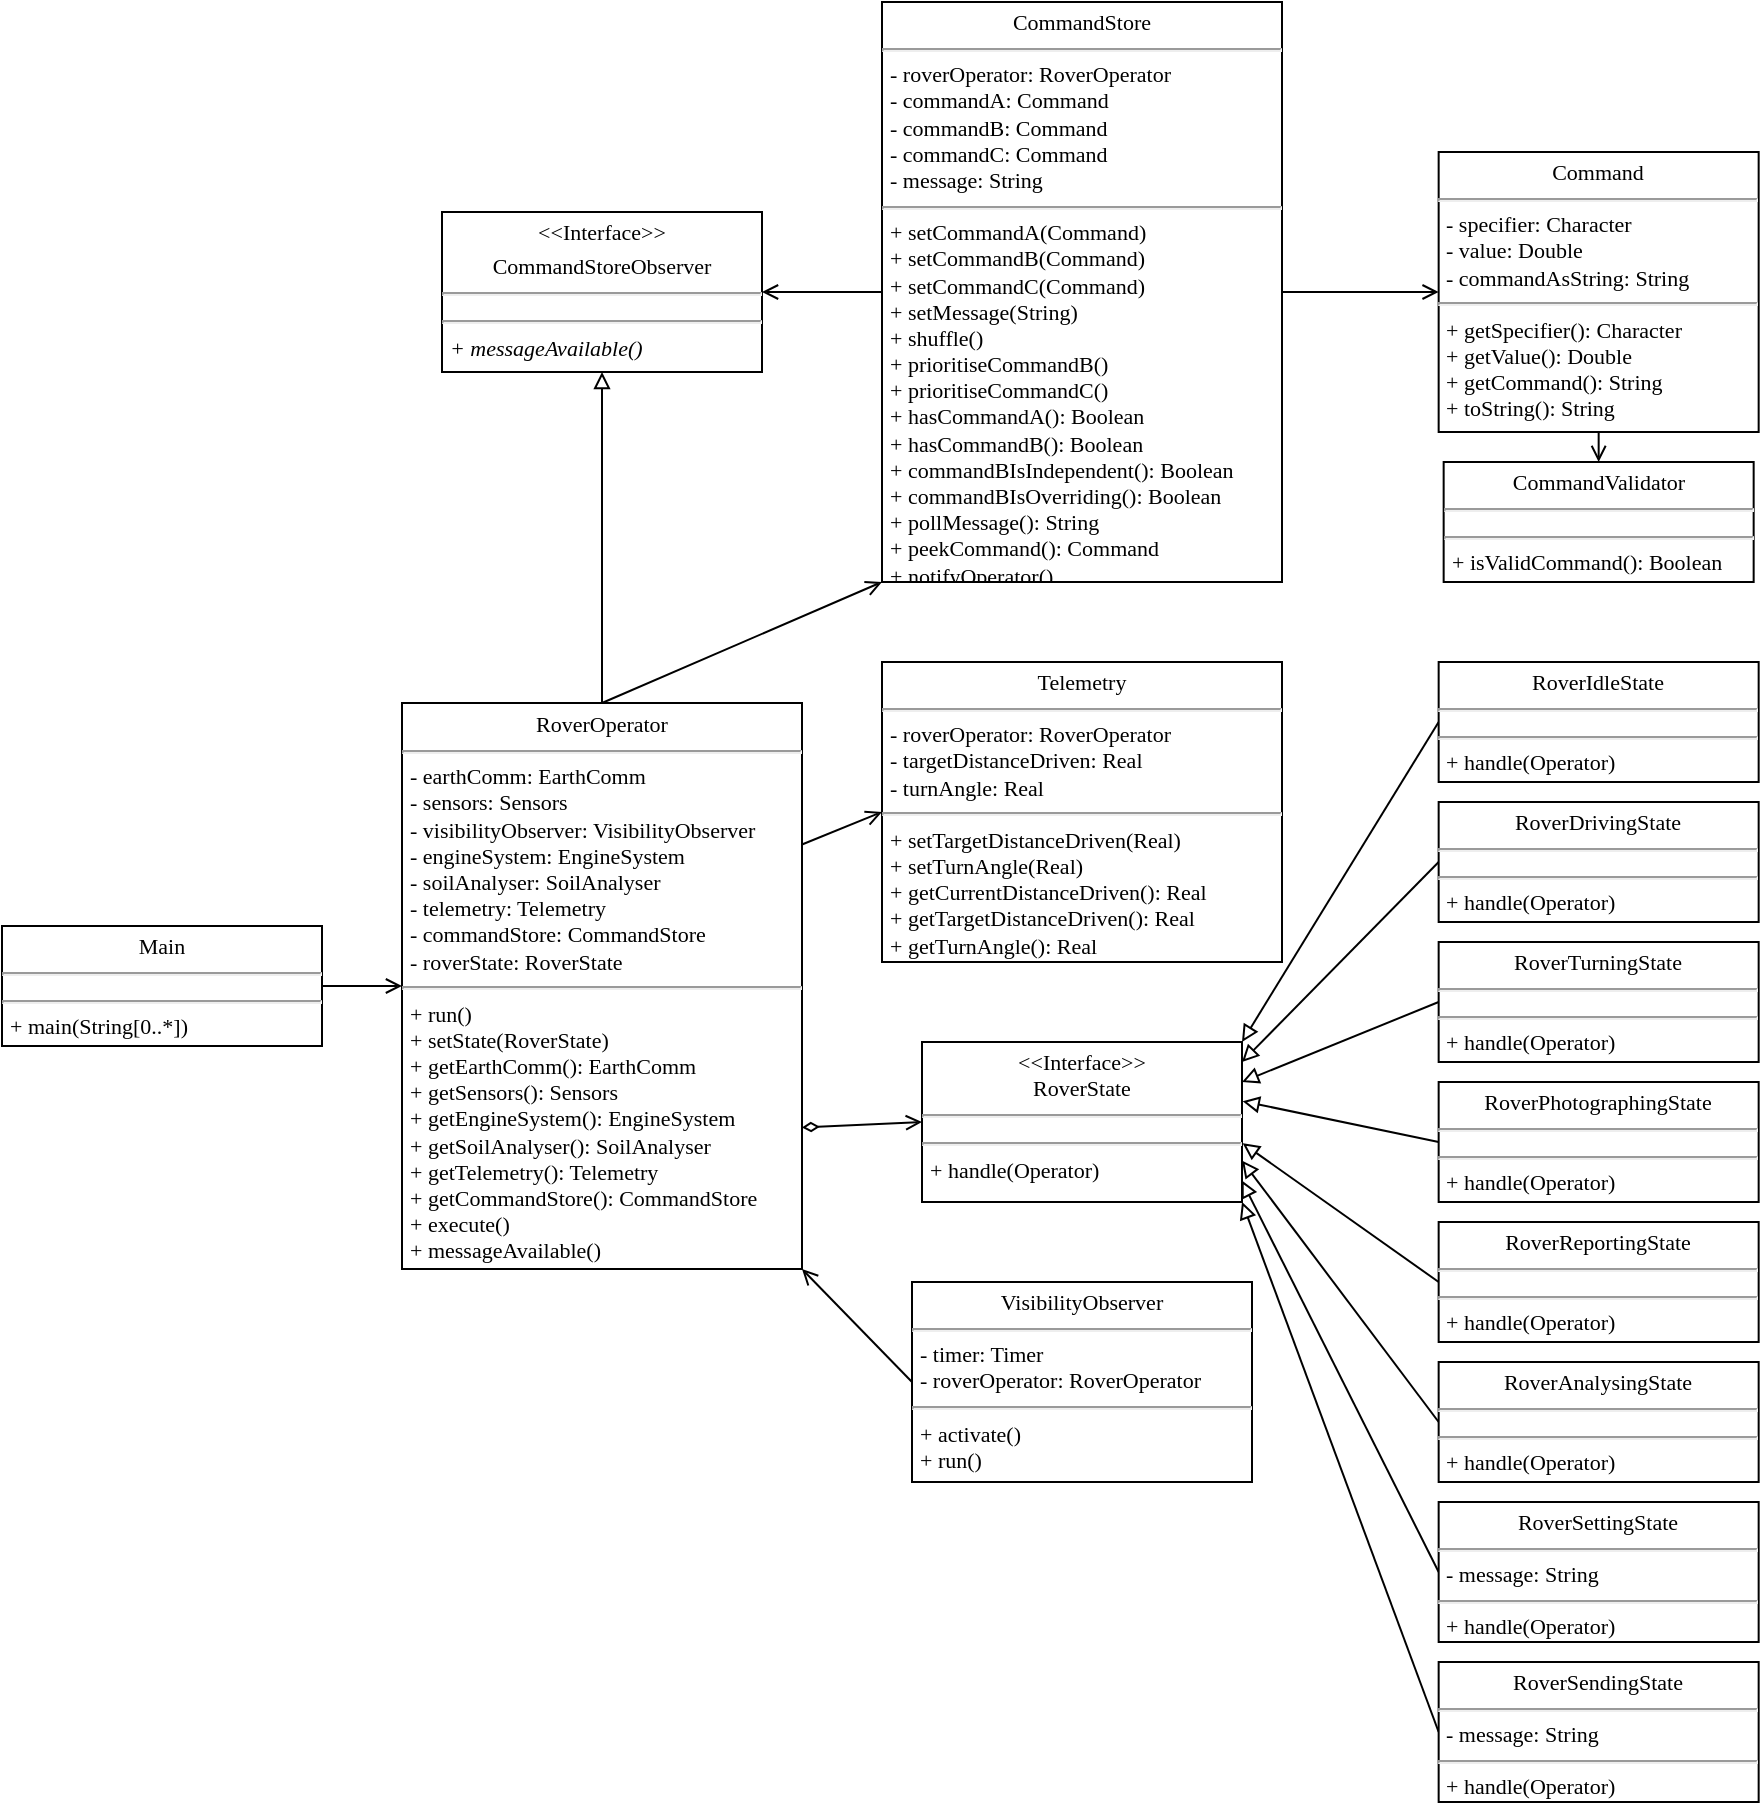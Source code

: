 <mxfile version="14.7.2" type="google"><diagram id="PtzXOtd6muqIWCT_vOLY" name="Page-1"><mxGraphModel dx="449" dy="1511" grid="1" gridSize="10" guides="1" tooltips="1" connect="1" arrows="1" fold="1" page="1" pageScale="1" pageWidth="1200" pageHeight="1200" math="0" shadow="0"><root><mxCell id="0"/><mxCell id="1" parent="0"/><mxCell id="zJYIl2VYwkLBs9Kz0dbg-18" value="" style="edgeStyle=orthogonalEdgeStyle;rounded=0;orthogonalLoop=1;jettySize=auto;html=1;fontFamily=Fira Sans;fontSource=https%3A%2F%2Ffonts.googleapis.com%2Fcss%3Ffamily%3DFira%2BSans;fontSize=11;endArrow=block;endFill=0;" parent="1" source="Jwjk3C5-uj6G5YzvJwvK-5" target="25NDNAPCeIxMXR7LRKXe-2" edge="1"><mxGeometry relative="1" as="geometry"/></mxCell><mxCell id="zJYIl2VYwkLBs9Kz0dbg-30" style="rounded=0;orthogonalLoop=1;jettySize=auto;html=1;exitX=0.5;exitY=0;exitDx=0;exitDy=0;entryX=0;entryY=1;entryDx=0;entryDy=0;fontFamily=Fira Sans;fontSource=https%3A%2F%2Ffonts.googleapis.com%2Fcss%3Ffamily%3DFira%2BSans;fontSize=11;endArrow=open;endFill=0;" parent="1" source="Jwjk3C5-uj6G5YzvJwvK-5" target="25NDNAPCeIxMXR7LRKXe-1" edge="1"><mxGeometry relative="1" as="geometry"/></mxCell><mxCell id="zJYIl2VYwkLBs9Kz0dbg-45" style="edgeStyle=none;rounded=0;orthogonalLoop=1;jettySize=auto;html=1;exitX=1;exitY=0.75;exitDx=0;exitDy=0;entryX=0;entryY=0.5;entryDx=0;entryDy=0;fontFamily=Fira Sans;fontSource=https%3A%2F%2Ffonts.googleapis.com%2Fcss%3Ffamily%3DFira%2BSans;fontSize=11;endArrow=open;endFill=0;startArrow=diamondThin;startFill=0;" parent="1" source="Jwjk3C5-uj6G5YzvJwvK-5" target="zJYIl2VYwkLBs9Kz0dbg-13" edge="1"><mxGeometry relative="1" as="geometry"/></mxCell><mxCell id="zJYIl2VYwkLBs9Kz0dbg-61" style="edgeStyle=none;rounded=0;orthogonalLoop=1;jettySize=auto;html=1;exitX=1;exitY=0.25;exitDx=0;exitDy=0;entryX=0;entryY=0.5;entryDx=0;entryDy=0;fontFamily=Fira Sans;fontSource=https%3A%2F%2Ffonts.googleapis.com%2Fcss%3Ffamily%3DFira%2BSans;fontSize=11;startArrow=none;startFill=0;endArrow=open;endFill=0;" parent="1" source="Jwjk3C5-uj6G5YzvJwvK-5" target="25NDNAPCeIxMXR7LRKXe-7" edge="1"><mxGeometry relative="1" as="geometry"/></mxCell><mxCell id="Jwjk3C5-uj6G5YzvJwvK-5" value="&lt;p style=&quot;margin: 4px 0px 0px ; text-align: center ; font-size: 11px&quot;&gt;RoverOperator&lt;/p&gt;&lt;hr style=&quot;font-size: 11px&quot;&gt;&lt;p style=&quot;margin: 0px 0px 0px 4px ; font-size: 11px&quot;&gt;- earthComm: EarthComm&lt;/p&gt;&lt;p style=&quot;margin: 0px 0px 0px 4px ; font-size: 11px&quot;&gt;- sensors: Sensors&lt;/p&gt;&lt;p style=&quot;margin: 0px 0px 0px 4px ; font-size: 11px&quot;&gt;- visibilityObserver: VisibilityObserver&lt;/p&gt;&lt;p style=&quot;margin: 0px 0px 0px 4px ; font-size: 11px&quot;&gt;- engineSystem: EngineSystem&lt;/p&gt;&lt;p style=&quot;margin: 0px 0px 0px 4px ; font-size: 11px&quot;&gt;- soilAnalyser: SoilAnalyser&lt;/p&gt;&lt;p style=&quot;margin: 0px 0px 0px 4px ; font-size: 11px&quot;&gt;- telemetry: Telemetry&lt;/p&gt;&lt;p style=&quot;margin: 0px 0px 0px 4px ; font-size: 11px&quot;&gt;- commandStore: CommandStore&lt;/p&gt;&lt;p style=&quot;margin: 0px 0px 0px 4px ; font-size: 11px&quot;&gt;- roverState: RoverState&lt;br style=&quot;font-size: 11px&quot;&gt;&lt;/p&gt;&lt;hr style=&quot;font-size: 11px&quot;&gt;&lt;p style=&quot;margin: 0px 0px 0px 4px ; font-size: 11px&quot;&gt;+ run()&lt;/p&gt;&lt;p style=&quot;margin: 0px 0px 0px 4px ; font-size: 11px&quot;&gt;+ setState(RoverState)&lt;/p&gt;&lt;p style=&quot;margin: 0px 0px 0px 4px ; font-size: 11px&quot;&gt;+ getEarthComm(): EarthComm&lt;/p&gt;&lt;p style=&quot;margin: 0px 0px 0px 4px ; font-size: 11px&quot;&gt;+ getSensors(): Sensors&lt;/p&gt;&lt;p style=&quot;margin: 0px 0px 0px 4px ; font-size: 11px&quot;&gt;+ getEngineSystem(): EngineSystem&lt;/p&gt;&lt;p style=&quot;margin: 0px 0px 0px 4px ; font-size: 11px&quot;&gt;+ getSoilAnalyser(): SoilAnalyser&lt;/p&gt;&lt;p style=&quot;margin: 0px 0px 0px 4px ; font-size: 11px&quot;&gt;+ getTelemetry(): Telemetry&lt;/p&gt;&lt;p style=&quot;margin: 0px 0px 0px 4px ; font-size: 11px&quot;&gt;+ getCommandStore(): CommandStore&lt;/p&gt;&lt;p style=&quot;margin: 0px 0px 0px 4px ; font-size: 11px&quot;&gt;+ execute()&lt;/p&gt;&lt;p style=&quot;margin: 0px 0px 0px 4px ; font-size: 11px&quot;&gt;+ messageAvailable()&lt;/p&gt;&lt;p style=&quot;margin: 0px 0px 0px 4px ; font-size: 11px&quot;&gt;&lt;span&gt;&lt;br&gt;&lt;/span&gt;&lt;/p&gt;" style="verticalAlign=top;align=left;overflow=fill;fontSize=11;fontFamily=Fira Sans;html=1;fontSource=https%3A%2F%2Ffonts.googleapis.com%2Fcss%3Ffamily%3DFira%2BSans;" parent="1" vertex="1"><mxGeometry x="320" y="220.5" width="200" height="283" as="geometry"/></mxCell><mxCell id="zJYIl2VYwkLBs9Kz0dbg-20" value="" style="edgeStyle=orthogonalEdgeStyle;rounded=0;orthogonalLoop=1;jettySize=auto;html=1;fontFamily=Fira Sans;fontSource=https%3A%2F%2Ffonts.googleapis.com%2Fcss%3Ffamily%3DFira%2BSans;fontSize=11;endArrow=open;endFill=0;" parent="1" source="25NDNAPCeIxMXR7LRKXe-1" target="25NDNAPCeIxMXR7LRKXe-2" edge="1"><mxGeometry relative="1" as="geometry"/></mxCell><mxCell id="zJYIl2VYwkLBs9Kz0dbg-24" value="" style="edgeStyle=orthogonalEdgeStyle;rounded=0;orthogonalLoop=1;jettySize=auto;html=1;fontFamily=Fira Sans;fontSource=https%3A%2F%2Ffonts.googleapis.com%2Fcss%3Ffamily%3DFira%2BSans;fontSize=11;endArrow=open;endFill=0;" parent="1" source="25NDNAPCeIxMXR7LRKXe-1" target="zJYIl2VYwkLBs9Kz0dbg-17" edge="1"><mxGeometry relative="1" as="geometry"/></mxCell><mxCell id="25NDNAPCeIxMXR7LRKXe-1" value="&lt;p style=&quot;margin: 4px 0px 0px ; text-align: center ; font-size: 11px&quot;&gt;CommandStore&lt;/p&gt;&lt;hr style=&quot;font-size: 11px&quot;&gt;&lt;p style=&quot;margin: 0px 0px 0px 4px ; font-size: 11px&quot;&gt;- roverOperator: RoverOperator&lt;/p&gt;&lt;p style=&quot;margin: 0px 0px 0px 4px ; font-size: 11px&quot;&gt;- commandA: Command&lt;/p&gt;&lt;p style=&quot;margin: 0px 0px 0px 4px ; font-size: 11px&quot;&gt;- commandB: Command&lt;/p&gt;&lt;p style=&quot;margin: 0px 0px 0px 4px ; font-size: 11px&quot;&gt;- commandC: Command&lt;/p&gt;&lt;p style=&quot;margin: 0px 0px 0px 4px ; font-size: 11px&quot;&gt;- message: String&lt;/p&gt;&lt;hr style=&quot;font-size: 11px&quot;&gt;&lt;p style=&quot;margin: 0px 0px 0px 4px ; font-size: 11px&quot;&gt;+ setCommandA(Command)&lt;/p&gt;&lt;p style=&quot;margin: 0px 0px 0px 4px ; font-size: 11px&quot;&gt;+ setCommandB(Command)&lt;/p&gt;&lt;p style=&quot;margin: 0px 0px 0px 4px ; font-size: 11px&quot;&gt;+ setCommandC(Command)&lt;/p&gt;&lt;p style=&quot;margin: 0px 0px 0px 4px ; font-size: 11px&quot;&gt;+ setMessage(String)&lt;/p&gt;&lt;p style=&quot;margin: 0px 0px 0px 4px ; font-size: 11px&quot;&gt;+ shuffle()&lt;/p&gt;&lt;p style=&quot;margin: 0px 0px 0px 4px ; font-size: 11px&quot;&gt;+ prioritiseCommandB()&lt;/p&gt;&lt;p style=&quot;margin: 0px 0px 0px 4px ; font-size: 11px&quot;&gt;+ prioritiseCommandC()&lt;/p&gt;&lt;p style=&quot;margin: 0px 0px 0px 4px ; font-size: 11px&quot;&gt;+ hasCommandA(): Boolean&lt;/p&gt;&lt;p style=&quot;margin: 0px 0px 0px 4px ; font-size: 11px&quot;&gt;+ hasCommandB(): Boolean&lt;/p&gt;&lt;p style=&quot;margin: 0px 0px 0px 4px ; font-size: 11px&quot;&gt;+ commandBIsIndependent(): Boolean&lt;/p&gt;&lt;p style=&quot;margin: 0px 0px 0px 4px ; font-size: 11px&quot;&gt;+ commandBIsOverriding(): Boolean&lt;/p&gt;&lt;p style=&quot;margin: 0px 0px 0px 4px ; font-size: 11px&quot;&gt;+ pollMessage(): String&lt;/p&gt;&lt;p style=&quot;margin: 0px 0px 0px 4px ; font-size: 11px&quot;&gt;+ peekCommand(): Command&lt;/p&gt;&lt;p style=&quot;margin: 0px 0px 0px 4px ; font-size: 11px&quot;&gt;+ notifyOperator()&lt;/p&gt;&lt;p style=&quot;margin: 0px 0px 0px 4px ; font-size: 11px&quot;&gt;&lt;br&gt;&lt;/p&gt;" style="verticalAlign=top;align=left;overflow=fill;fontSize=11;fontFamily=Fira Sans;html=1;fontSource=https%3A%2F%2Ffonts.googleapis.com%2Fcss%3Ffamily%3DFira%2BSans;" parent="1" vertex="1"><mxGeometry x="560" y="-130" width="200" height="290" as="geometry"/></mxCell><mxCell id="25NDNAPCeIxMXR7LRKXe-2" value="&lt;p style=&quot;margin: 4px 0px 0px ; text-align: center ; font-size: 11px&quot;&gt;&amp;lt;&amp;lt;Interface&amp;gt;&amp;gt;&lt;/p&gt;&lt;p style=&quot;margin: 4px 0px 0px ; text-align: center ; font-size: 11px&quot;&gt;CommandStoreObserver&lt;/p&gt;&lt;hr style=&quot;font-size: 11px&quot;&gt;&lt;p style=&quot;margin: 0px 0px 0px 4px ; font-size: 1px&quot;&gt;&lt;br&gt;&lt;/p&gt;&lt;hr style=&quot;font-size: 11px&quot;&gt;&lt;p style=&quot;margin: 0px 0px 0px 4px ; font-size: 11px&quot;&gt;&lt;i&gt;+ messageAvailable()&lt;/i&gt;&lt;/p&gt;" style="verticalAlign=top;align=left;overflow=fill;fontSize=11;fontFamily=Fira Sans;html=1;fontSource=https%3A%2F%2Ffonts.googleapis.com%2Fcss%3Ffamily%3DFira%2BSans;" parent="1" vertex="1"><mxGeometry x="340" y="-25" width="160" height="80" as="geometry"/></mxCell><mxCell id="25NDNAPCeIxMXR7LRKXe-7" value="&lt;p style=&quot;margin: 4px 0px 0px ; text-align: center ; font-size: 11px&quot;&gt;&lt;span&gt;Telemetry&lt;/span&gt;&lt;br&gt;&lt;/p&gt;&lt;hr style=&quot;font-size: 11px&quot;&gt;&lt;p style=&quot;margin: 0px 0px 0px 4px&quot;&gt;- roverOperator: RoverOperator&lt;br&gt;&lt;/p&gt;&lt;p style=&quot;margin: 0px 0px 0px 4px&quot;&gt;- targetDistanceDriven: Real&lt;/p&gt;&lt;p style=&quot;margin: 0px 0px 0px 4px&quot;&gt;- turnAngle: Real&lt;/p&gt;&lt;hr style=&quot;font-size: 11px&quot;&gt;&lt;p style=&quot;margin: 0px 0px 0px 4px ; font-size: 11px&quot;&gt;&lt;span&gt;+ setTargetDistanceDriven(Real)&lt;/span&gt;&lt;/p&gt;&lt;p style=&quot;margin: 0px 0px 0px 4px ; font-size: 11px&quot;&gt;&lt;span&gt;+ setTurnAngle(Real)&lt;/span&gt;&lt;/p&gt;&lt;p style=&quot;margin: 0px 0px 0px 4px ; font-size: 11px&quot;&gt;&lt;span&gt;+ getCurrentDistanceDriven(): Real&lt;/span&gt;&lt;/p&gt;&lt;p style=&quot;margin: 0px 0px 0px 4px ; font-size: 11px&quot;&gt;&lt;span&gt;+ getTargetDistanceDriven(): Real&lt;/span&gt;&lt;/p&gt;&lt;p style=&quot;margin: 0px 0px 0px 4px ; font-size: 11px&quot;&gt;&lt;span&gt;+ getTurnAngle(): Real&lt;/span&gt;&lt;/p&gt;" style="verticalAlign=top;align=left;overflow=fill;fontSize=11;fontFamily=Fira Sans;html=1;fontSource=https%3A%2F%2Ffonts.googleapis.com%2Fcss%3Ffamily%3DFira%2BSans;" parent="1" vertex="1"><mxGeometry x="560" y="200" width="200" height="150" as="geometry"/></mxCell><mxCell id="25NDNAPCeIxMXR7LRKXe-11" value="&lt;p style=&quot;margin: 4px 0px 0px ; text-align: center ; font-size: 11px&quot;&gt;&lt;span&gt;CommandValidator&lt;/span&gt;&lt;br&gt;&lt;/p&gt;&lt;hr style=&quot;font-size: 11px&quot;&gt;&lt;p style=&quot;margin: 0px 0px 0px 4px ; font-size: 1px ; line-height: 120%&quot;&gt;&lt;br&gt;&lt;/p&gt;&lt;hr style=&quot;font-size: 11px&quot;&gt;&lt;p style=&quot;margin: 0px 0px 0px 4px ; font-size: 11px&quot;&gt;+ isValidCommand(): Boolean&lt;/p&gt;" style="verticalAlign=top;align=left;overflow=fill;fontSize=11;fontFamily=Fira Sans;html=1;fontSource=https%3A%2F%2Ffonts.googleapis.com%2Fcss%3Ffamily%3DFira%2BSans;" parent="1" vertex="1"><mxGeometry x="840.83" y="100" width="155" height="60" as="geometry"/></mxCell><mxCell id="zJYIl2VYwkLBs9Kz0dbg-13" value="&lt;p style=&quot;margin: 4px 0px 0px ; text-align: center ; font-size: 11px&quot;&gt;&amp;lt;&amp;lt;Interface&amp;gt;&amp;gt;&lt;br style=&quot;font-size: 11px&quot;&gt;RoverState&lt;/p&gt;&lt;hr style=&quot;font-size: 11px&quot;&gt;&lt;p style=&quot;margin: 0px 0px 0px 4px ; font-size: 1px&quot;&gt;&lt;br&gt;&lt;/p&gt;&lt;hr style=&quot;font-size: 11px&quot;&gt;&lt;p style=&quot;margin: 0px 0px 0px 4px ; font-size: 11px&quot;&gt;+ handle(Operator)&lt;/p&gt;" style="verticalAlign=top;align=left;overflow=fill;fontSize=11;fontFamily=Fira Sans;html=1;fontSource=https%3A%2F%2Ffonts.googleapis.com%2Fcss%3Ffamily%3DFira%2BSans;" parent="1" vertex="1"><mxGeometry x="580" y="390" width="160" height="80" as="geometry"/></mxCell><mxCell id="zJYIl2VYwkLBs9Kz0dbg-60" value="" style="edgeStyle=none;rounded=0;orthogonalLoop=1;jettySize=auto;html=1;fontFamily=Fira Sans;fontSource=https%3A%2F%2Ffonts.googleapis.com%2Fcss%3Ffamily%3DFira%2BSans;fontSize=11;startArrow=none;startFill=0;endArrow=open;endFill=0;" parent="1" source="zJYIl2VYwkLBs9Kz0dbg-15" target="Jwjk3C5-uj6G5YzvJwvK-5" edge="1"><mxGeometry relative="1" as="geometry"/></mxCell><mxCell id="zJYIl2VYwkLBs9Kz0dbg-15" value="&lt;p style=&quot;margin: 4px 0px 0px ; text-align: center ; font-size: 11px&quot;&gt;Main&lt;/p&gt;&lt;hr style=&quot;font-size: 11px&quot;&gt;&lt;p style=&quot;margin: 0px 0px 0px 4px ; font-size: 1px&quot;&gt;&lt;br&gt;&lt;/p&gt;&lt;hr style=&quot;font-size: 11px&quot;&gt;&lt;p style=&quot;margin: 0px 0px 0px 4px ; font-size: 11px&quot;&gt;+ main(String[0..*])&lt;/p&gt;" style="verticalAlign=top;align=left;overflow=fill;fontSize=11;fontFamily=Fira Sans;html=1;fontSource=https%3A%2F%2Ffonts.googleapis.com%2Fcss%3Ffamily%3DFira%2BSans;" parent="1" vertex="1"><mxGeometry x="120" y="332" width="160" height="60" as="geometry"/></mxCell><mxCell id="fuvHst5MSriBn1hqqkFy-4" style="edgeStyle=orthogonalEdgeStyle;rounded=0;orthogonalLoop=1;jettySize=auto;html=1;exitX=0.5;exitY=1;exitDx=0;exitDy=0;entryX=0.5;entryY=0;entryDx=0;entryDy=0;endArrow=open;endFill=0;" edge="1" parent="1" source="zJYIl2VYwkLBs9Kz0dbg-17" target="25NDNAPCeIxMXR7LRKXe-11"><mxGeometry relative="1" as="geometry"/></mxCell><mxCell id="zJYIl2VYwkLBs9Kz0dbg-17" value="&lt;p style=&quot;margin: 4px 0px 0px ; text-align: center ; font-size: 11px&quot;&gt;&lt;span&gt;Command&lt;/span&gt;&lt;br&gt;&lt;/p&gt;&lt;hr style=&quot;font-size: 11px&quot;&gt;&lt;p style=&quot;margin: 0px 0px 0px 4px&quot;&gt;- specifier: Character&lt;/p&gt;&lt;p style=&quot;margin: 0px 0px 0px 4px&quot;&gt;- value: Double&lt;/p&gt;&lt;p style=&quot;margin: 0px 0px 0px 4px&quot;&gt;- commandAsString: String&lt;/p&gt;&lt;hr style=&quot;font-size: 11px&quot;&gt;&lt;p style=&quot;margin: 0px 0px 0px 4px ; font-size: 11px&quot;&gt;&lt;span&gt;+ getSpecifier(): Character&lt;/span&gt;&lt;/p&gt;&lt;p style=&quot;margin: 0px 0px 0px 4px ; font-size: 11px&quot;&gt;+ getValue(): Double&lt;/p&gt;&lt;p style=&quot;margin: 0px 0px 0px 4px ; font-size: 11px&quot;&gt;+ getCommand(): String&lt;/p&gt;&lt;p style=&quot;margin: 0px 0px 0px 4px ; font-size: 11px&quot;&gt;+ toString(): String&lt;/p&gt;" style="verticalAlign=top;align=left;overflow=fill;fontSize=11;fontFamily=Fira Sans;html=1;fontSource=https%3A%2F%2Ffonts.googleapis.com%2Fcss%3Ffamily%3DFira%2BSans;" parent="1" vertex="1"><mxGeometry x="838.33" y="-55" width="160" height="140" as="geometry"/></mxCell><mxCell id="zJYIl2VYwkLBs9Kz0dbg-33" style="edgeStyle=none;rounded=0;orthogonalLoop=1;jettySize=auto;html=1;entryX=1;entryY=1;entryDx=0;entryDy=0;fontFamily=Fira Sans;fontSource=https%3A%2F%2Ffonts.googleapis.com%2Fcss%3Ffamily%3DFira%2BSans;fontSize=11;endArrow=open;endFill=0;exitX=0;exitY=0.5;exitDx=0;exitDy=0;" parent="1" source="zJYIl2VYwkLBs9Kz0dbg-32" target="Jwjk3C5-uj6G5YzvJwvK-5" edge="1"><mxGeometry relative="1" as="geometry"/></mxCell><mxCell id="zJYIl2VYwkLBs9Kz0dbg-32" value="&lt;p style=&quot;margin: 4px 0px 0px ; text-align: center ; font-size: 11px&quot;&gt;&lt;span&gt;VisibilityObserver&lt;/span&gt;&lt;br&gt;&lt;/p&gt;&lt;hr style=&quot;font-size: 11px&quot;&gt;&lt;p style=&quot;margin: 0px 0px 0px 4px&quot;&gt;- timer: Timer&lt;br&gt;&lt;/p&gt;&lt;p style=&quot;margin: 0px 0px 0px 4px&quot;&gt;- roverOperator: RoverOperator&lt;/p&gt;&lt;hr style=&quot;font-size: 11px&quot;&gt;&lt;p style=&quot;margin: 0px 0px 0px 4px ; font-size: 11px&quot;&gt;&lt;span&gt;+ activate()&lt;/span&gt;&lt;/p&gt;&lt;p style=&quot;margin: 0px 0px 0px 4px ; font-size: 11px&quot;&gt;&lt;span&gt;+ run()&lt;/span&gt;&lt;/p&gt;" style="verticalAlign=top;align=left;overflow=fill;fontSize=11;fontFamily=Fira Sans;html=1;fontSource=https%3A%2F%2Ffonts.googleapis.com%2Fcss%3Ffamily%3DFira%2BSans;" parent="1" vertex="1"><mxGeometry x="575" y="510" width="170" height="100" as="geometry"/></mxCell><mxCell id="zJYIl2VYwkLBs9Kz0dbg-41" style="edgeStyle=none;rounded=0;orthogonalLoop=1;jettySize=auto;html=1;exitX=0;exitY=0.5;exitDx=0;exitDy=0;entryX=1;entryY=0;entryDx=0;entryDy=0;fontFamily=Fira Sans;fontSource=https%3A%2F%2Ffonts.googleapis.com%2Fcss%3Ffamily%3DFira%2BSans;fontSize=11;endArrow=block;endFill=0;" parent="1" source="Jwjk3C5-uj6G5YzvJwvK-10" target="zJYIl2VYwkLBs9Kz0dbg-13" edge="1"><mxGeometry relative="1" as="geometry"/></mxCell><mxCell id="Jwjk3C5-uj6G5YzvJwvK-10" value="&lt;p style=&quot;margin: 4px 0px 0px ; text-align: center ; font-size: 11px&quot;&gt;RoverIdleState&lt;br&gt;&lt;/p&gt;&lt;hr style=&quot;font-size: 11px&quot;&gt;&lt;p style=&quot;margin: 0px 0px 0px 4px ; font-size: 1px&quot;&gt;&lt;br&gt;&lt;/p&gt;&lt;hr style=&quot;font-size: 11px&quot;&gt;&lt;p style=&quot;margin: 0px 0px 0px 4px ; font-size: 11px&quot;&gt;&lt;span&gt;+ handle(Operator)&lt;/span&gt;&lt;/p&gt;" style="verticalAlign=top;align=left;overflow=fill;fontSize=11;fontFamily=Fira Sans;html=1;fontSource=https%3A%2F%2Ffonts.googleapis.com%2Fcss%3Ffamily%3DFira%2BSans;" parent="1" vertex="1"><mxGeometry x="838.33" y="200" width="160" height="60" as="geometry"/></mxCell><mxCell id="zJYIl2VYwkLBs9Kz0dbg-42" style="edgeStyle=none;rounded=0;orthogonalLoop=1;jettySize=auto;html=1;exitX=0;exitY=0.5;exitDx=0;exitDy=0;fontFamily=Fira Sans;fontSource=https%3A%2F%2Ffonts.googleapis.com%2Fcss%3Ffamily%3DFira%2BSans;fontSize=11;endArrow=block;endFill=0;" parent="1" source="zJYIl2VYwkLBs9Kz0dbg-2" edge="1"><mxGeometry relative="1" as="geometry"><mxPoint x="740" y="400" as="targetPoint"/></mxGeometry></mxCell><mxCell id="zJYIl2VYwkLBs9Kz0dbg-2" value="&lt;p style=&quot;margin: 4px 0px 0px ; text-align: center ; font-size: 11px&quot;&gt;RoverDrivingState&lt;br&gt;&lt;/p&gt;&lt;hr style=&quot;font-size: 11px&quot;&gt;&lt;p style=&quot;margin: 0px 0px 0px 4px ; font-size: 1px&quot;&gt;&lt;br&gt;&lt;/p&gt;&lt;hr style=&quot;font-size: 11px&quot;&gt;&lt;p style=&quot;margin: 0px 0px 0px 4px ; font-size: 11px&quot;&gt;&lt;span&gt;+ handle(Operator)&lt;/span&gt;&lt;/p&gt;" style="verticalAlign=top;align=left;overflow=fill;fontSize=11;fontFamily=Fira Sans;html=1;fontSource=https%3A%2F%2Ffonts.googleapis.com%2Fcss%3Ffamily%3DFira%2BSans;" parent="1" vertex="1"><mxGeometry x="838.33" y="270" width="160" height="60" as="geometry"/></mxCell><mxCell id="zJYIl2VYwkLBs9Kz0dbg-43" style="edgeStyle=none;rounded=0;orthogonalLoop=1;jettySize=auto;html=1;exitX=0;exitY=0.5;exitDx=0;exitDy=0;entryX=1;entryY=0.25;entryDx=0;entryDy=0;fontFamily=Fira Sans;fontSource=https%3A%2F%2Ffonts.googleapis.com%2Fcss%3Ffamily%3DFira%2BSans;fontSize=11;endArrow=block;endFill=0;" parent="1" source="zJYIl2VYwkLBs9Kz0dbg-3" target="zJYIl2VYwkLBs9Kz0dbg-13" edge="1"><mxGeometry relative="1" as="geometry"/></mxCell><mxCell id="zJYIl2VYwkLBs9Kz0dbg-3" value="&lt;p style=&quot;margin: 4px 0px 0px ; text-align: center ; font-size: 11px&quot;&gt;RoverTurningState&lt;br&gt;&lt;/p&gt;&lt;hr style=&quot;font-size: 11px&quot;&gt;&lt;p style=&quot;margin: 0px 0px 0px 4px ; font-size: 1px&quot;&gt;&lt;br&gt;&lt;/p&gt;&lt;hr style=&quot;font-size: 11px&quot;&gt;&lt;p style=&quot;margin: 0px 0px 0px 4px ; font-size: 11px&quot;&gt;&lt;span&gt;+ handle(Operator)&lt;/span&gt;&lt;/p&gt;" style="verticalAlign=top;align=left;overflow=fill;fontSize=11;fontFamily=Fira Sans;html=1;fontSource=https%3A%2F%2Ffonts.googleapis.com%2Fcss%3Ffamily%3DFira%2BSans;" parent="1" vertex="1"><mxGeometry x="838.33" y="340" width="160" height="60" as="geometry"/></mxCell><mxCell id="zJYIl2VYwkLBs9Kz0dbg-46" style="edgeStyle=none;rounded=0;orthogonalLoop=1;jettySize=auto;html=1;exitX=0;exitY=0.5;exitDx=0;exitDy=0;entryX=1.002;entryY=0.37;entryDx=0;entryDy=0;fontFamily=Fira Sans;fontSource=https%3A%2F%2Ffonts.googleapis.com%2Fcss%3Ffamily%3DFira%2BSans;fontSize=11;startArrow=none;startFill=0;endArrow=block;endFill=0;entryPerimeter=0;" parent="1" source="zJYIl2VYwkLBs9Kz0dbg-4" target="zJYIl2VYwkLBs9Kz0dbg-13" edge="1"><mxGeometry relative="1" as="geometry"><Array as="points"/></mxGeometry></mxCell><mxCell id="zJYIl2VYwkLBs9Kz0dbg-4" value="&lt;p style=&quot;margin: 4px 0px 0px ; text-align: center ; font-size: 11px&quot;&gt;RoverPhotographingState&lt;br&gt;&lt;/p&gt;&lt;hr style=&quot;font-size: 11px&quot;&gt;&lt;p style=&quot;margin: 0px 0px 0px 4px ; font-size: 1px&quot;&gt;&lt;br&gt;&lt;/p&gt;&lt;hr style=&quot;font-size: 11px&quot;&gt;&lt;p style=&quot;margin: 0px 0px 0px 4px ; font-size: 11px&quot;&gt;&lt;span&gt;+ handle(Operator)&lt;/span&gt;&lt;/p&gt;" style="verticalAlign=top;align=left;overflow=fill;fontSize=11;fontFamily=Fira Sans;html=1;fontSource=https%3A%2F%2Ffonts.googleapis.com%2Fcss%3Ffamily%3DFira%2BSans;" parent="1" vertex="1"><mxGeometry x="838.33" y="410" width="160" height="60" as="geometry"/></mxCell><mxCell id="zJYIl2VYwkLBs9Kz0dbg-47" style="edgeStyle=none;rounded=0;orthogonalLoop=1;jettySize=auto;html=1;exitX=0;exitY=0.5;exitDx=0;exitDy=0;entryX=1.002;entryY=0.633;entryDx=0;entryDy=0;entryPerimeter=0;fontFamily=Fira Sans;fontSource=https%3A%2F%2Ffonts.googleapis.com%2Fcss%3Ffamily%3DFira%2BSans;fontSize=11;startArrow=none;startFill=0;endArrow=block;endFill=0;" parent="1" source="zJYIl2VYwkLBs9Kz0dbg-5" target="zJYIl2VYwkLBs9Kz0dbg-13" edge="1"><mxGeometry relative="1" as="geometry"/></mxCell><mxCell id="zJYIl2VYwkLBs9Kz0dbg-5" value="&lt;p style=&quot;margin: 4px 0px 0px ; text-align: center ; font-size: 11px&quot;&gt;RoverReportingState&lt;br&gt;&lt;/p&gt;&lt;hr style=&quot;font-size: 11px&quot;&gt;&lt;p style=&quot;margin: 0px 0px 0px 4px ; font-size: 1px&quot;&gt;&lt;br&gt;&lt;/p&gt;&lt;hr style=&quot;font-size: 11px&quot;&gt;&lt;p style=&quot;margin: 0px 0px 0px 4px ; font-size: 11px&quot;&gt;&lt;span&gt;+ handle(Operator)&lt;/span&gt;&lt;/p&gt;" style="verticalAlign=top;align=left;overflow=fill;fontSize=11;fontFamily=Fira Sans;html=1;fontSource=https%3A%2F%2Ffonts.googleapis.com%2Fcss%3Ffamily%3DFira%2BSans;" parent="1" vertex="1"><mxGeometry x="838.33" y="480" width="160" height="60" as="geometry"/></mxCell><mxCell id="zJYIl2VYwkLBs9Kz0dbg-48" style="edgeStyle=none;rounded=0;orthogonalLoop=1;jettySize=auto;html=1;exitX=0;exitY=0.5;exitDx=0;exitDy=0;entryX=1;entryY=0.741;entryDx=0;entryDy=0;fontFamily=Fira Sans;fontSource=https%3A%2F%2Ffonts.googleapis.com%2Fcss%3Ffamily%3DFira%2BSans;fontSize=11;startArrow=none;startFill=0;endArrow=block;endFill=0;entryPerimeter=0;" parent="1" source="zJYIl2VYwkLBs9Kz0dbg-6" target="zJYIl2VYwkLBs9Kz0dbg-13" edge="1"><mxGeometry relative="1" as="geometry"/></mxCell><mxCell id="zJYIl2VYwkLBs9Kz0dbg-6" value="&lt;p style=&quot;margin: 4px 0px 0px ; text-align: center ; font-size: 11px&quot;&gt;RoverAnalysingState&lt;br&gt;&lt;/p&gt;&lt;hr style=&quot;font-size: 11px&quot;&gt;&lt;p style=&quot;margin: 0px 0px 0px 4px ; font-size: 1px&quot;&gt;&lt;br&gt;&lt;/p&gt;&lt;hr style=&quot;font-size: 11px&quot;&gt;&lt;p style=&quot;margin: 0px 0px 0px 4px ; font-size: 11px&quot;&gt;&lt;span&gt;+ handle(Operator)&lt;/span&gt;&lt;/p&gt;" style="verticalAlign=top;align=left;overflow=fill;fontSize=11;fontFamily=Fira Sans;html=1;fontSource=https%3A%2F%2Ffonts.googleapis.com%2Fcss%3Ffamily%3DFira%2BSans;" parent="1" vertex="1"><mxGeometry x="838.33" y="550" width="160" height="60" as="geometry"/></mxCell><mxCell id="zJYIl2VYwkLBs9Kz0dbg-49" style="edgeStyle=none;rounded=0;orthogonalLoop=1;jettySize=auto;html=1;exitX=0;exitY=0.5;exitDx=0;exitDy=0;fontFamily=Fira Sans;fontSource=https%3A%2F%2Ffonts.googleapis.com%2Fcss%3Ffamily%3DFira%2BSans;fontSize=11;startArrow=none;startFill=0;endArrow=block;endFill=0;entryX=0.999;entryY=0.865;entryDx=0;entryDy=0;entryPerimeter=0;" parent="1" source="zJYIl2VYwkLBs9Kz0dbg-7" target="zJYIl2VYwkLBs9Kz0dbg-13" edge="1"><mxGeometry relative="1" as="geometry"><mxPoint x="739" y="460" as="targetPoint"/></mxGeometry></mxCell><mxCell id="zJYIl2VYwkLBs9Kz0dbg-7" value="&lt;p style=&quot;margin: 4px 0px 0px ; text-align: center ; font-size: 11px&quot;&gt;RoverSettingState&lt;br&gt;&lt;/p&gt;&lt;hr style=&quot;font-size: 11px&quot;&gt;&lt;p style=&quot;margin: 0px 0px 0px 4px&quot;&gt;- message: String&lt;/p&gt;&lt;hr style=&quot;font-size: 11px&quot;&gt;&lt;p style=&quot;margin: 0px 0px 0px 4px ; font-size: 11px&quot;&gt;&lt;span&gt;+ handle(Operator)&lt;/span&gt;&lt;/p&gt;" style="verticalAlign=top;align=left;overflow=fill;fontSize=11;fontFamily=Fira Sans;html=1;fontSource=https%3A%2F%2Ffonts.googleapis.com%2Fcss%3Ffamily%3DFira%2BSans;" parent="1" vertex="1"><mxGeometry x="838.33" y="620" width="160" height="70" as="geometry"/></mxCell><mxCell id="zJYIl2VYwkLBs9Kz0dbg-44" style="edgeStyle=none;rounded=0;orthogonalLoop=1;jettySize=auto;html=1;exitX=0;exitY=0.5;exitDx=0;exitDy=0;entryX=1;entryY=1;entryDx=0;entryDy=0;fontFamily=Fira Sans;fontSource=https%3A%2F%2Ffonts.googleapis.com%2Fcss%3Ffamily%3DFira%2BSans;fontSize=11;endArrow=block;endFill=0;" parent="1" source="zJYIl2VYwkLBs9Kz0dbg-8" target="zJYIl2VYwkLBs9Kz0dbg-13" edge="1"><mxGeometry relative="1" as="geometry"/></mxCell><mxCell id="zJYIl2VYwkLBs9Kz0dbg-8" value="&lt;p style=&quot;margin: 4px 0px 0px ; text-align: center ; font-size: 11px&quot;&gt;RoverSendingState&lt;br&gt;&lt;/p&gt;&lt;hr style=&quot;font-size: 11px&quot;&gt;&lt;p style=&quot;margin: 0px 0px 0px 4px&quot;&gt;- message: String&lt;/p&gt;&lt;hr style=&quot;font-size: 11px&quot;&gt;&lt;p style=&quot;margin: 0px 0px 0px 4px ; font-size: 11px&quot;&gt;&lt;span&gt;+ handle(Operator)&lt;/span&gt;&lt;/p&gt;" style="verticalAlign=top;align=left;overflow=fill;fontSize=11;fontFamily=Fira Sans;html=1;fontSource=https%3A%2F%2Ffonts.googleapis.com%2Fcss%3Ffamily%3DFira%2BSans;" parent="1" vertex="1"><mxGeometry x="838.33" y="700" width="160" height="70" as="geometry"/></mxCell></root></mxGraphModel></diagram></mxfile>
